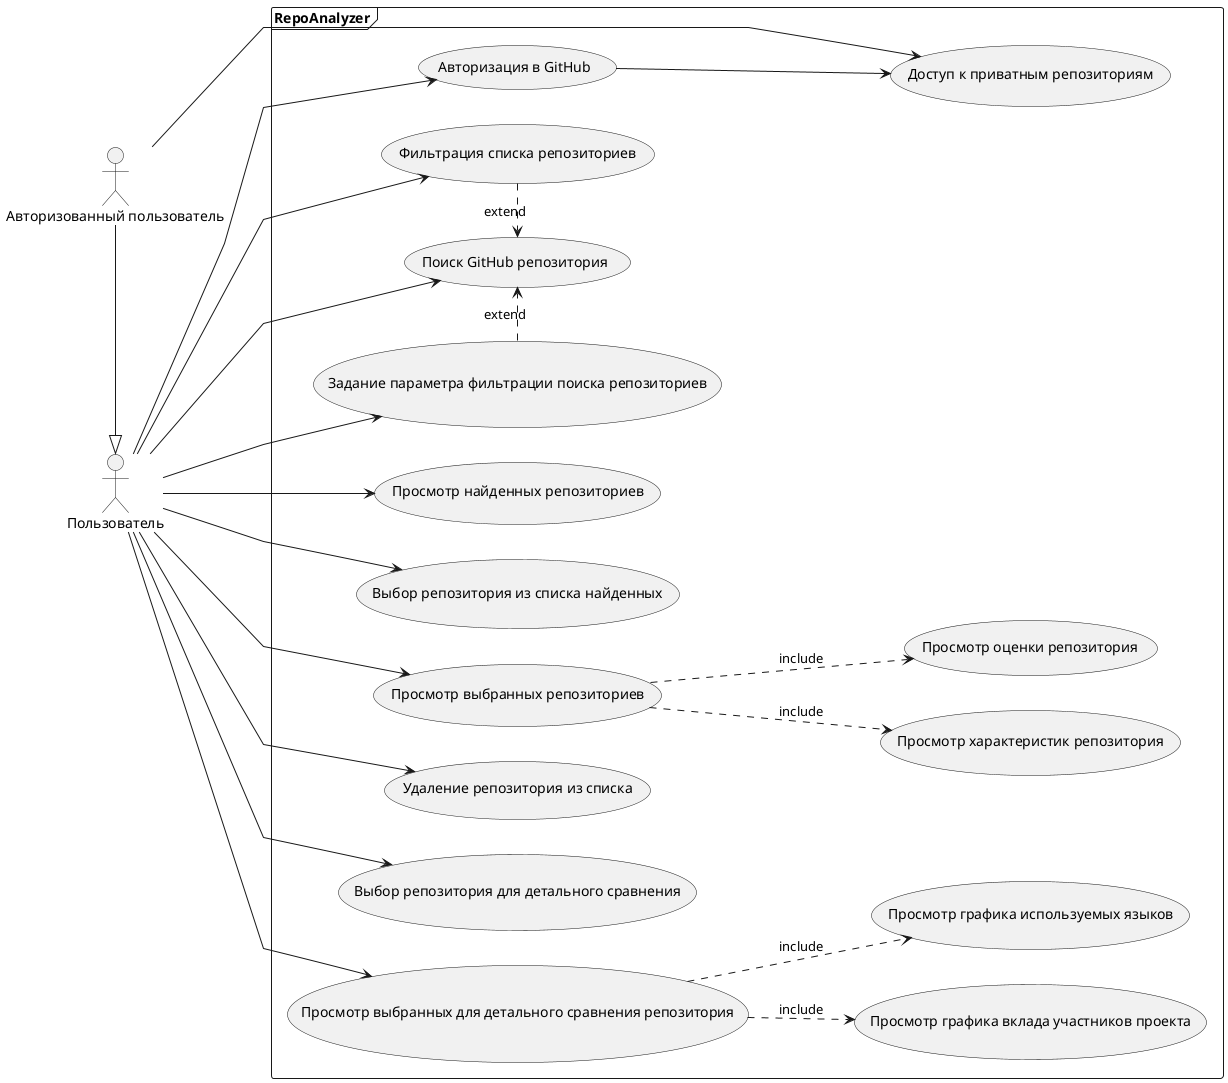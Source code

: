 @startuml
left to right direction
skinparam linetype polyline

:Пользователь: as U
:Авторизованный пользователь: as AU

frame RepoAnalyzer {
    (Поиск GitHub репозитория) as (search)
    (Задание параметра фильтрации поиска репозиториев) as (selectSearchParams)
    (Просмотр найденных репозиториев) as (lookAtList)
    (Фильтрация списка репозиториев) as (filter)
    (Выбор репозитория из списка найденных) as (choose)
    (Просмотр выбранных репозиториев) as (lookAtChosen)
    (Просмотр характеристик репозитория) as (examineParams)
    (Просмотр оценки репозитория) as (examineScore)
    (Удаление репозитория из списка) as (remove)
    (Выбор репозитория для детального сравнения) as (chooseForDetailed)
    (Просмотр выбранных для детального сравнения репозитория) as (lookAtDetailed)

    U --> (search)
    U --> (selectSearchParams)
    U --> (lookAtList)
    U --> (filter)
    U --> (choose)
    U --> (lookAtChosen)
    U --> (remove)
    U --> (chooseForDetailed)
    U --> (lookAtDetailed)

    (lookAtChosen) ..> (examineParams) : include
    (lookAtChosen) ..> (examineScore) : include

    (Просмотр графика используемых языков) as (examineLanguagesGraph)
    (Просмотр графика вклада участников проекта) as (examineContributorsGraph)

    (lookAtDetailed) ..> (examineLanguagesGraph) : include
    (lookAtDetailed) ..> (examineContributorsGraph) : include

    (filter) .> (search) : extend
    (selectSearchParams) .> (search) : extend

    (Авторизация в GitHub) as (auth)
    (Доступ к приватным репозиториям) as (accessPrivate)

    U --> (auth)

    AU -|> U
    AU --> (accessPrivate)
    (auth) --> (accessPrivate)
}

@enduml
